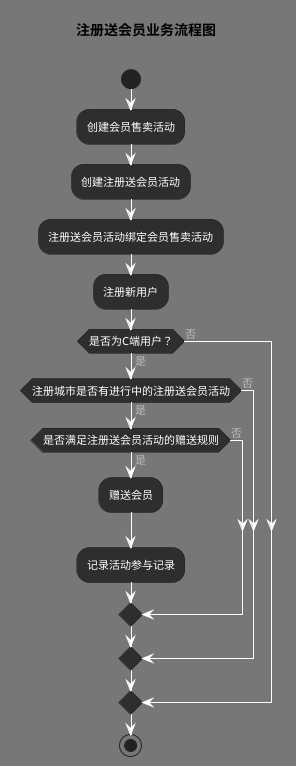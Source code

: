 @startuml
!theme reddress-darkorange
'https://plantuml.com/activity-diagram-beta

title 注册送会员业务流程图 \n

start

:创建会员售卖活动;

:创建注册送会员活动;

:注册送会员活动绑定会员售卖活动;

:注册新用户;

if (是否为C端用户？) then (是)

  if (注册城市是否有进行中的注册送会员活动) then (是)

    if (是否满足注册送会员活动的赠送规则) then (是)
        :赠送会员;
        :记录活动参与记录;
    else(否)
    endif

  else  (否)
  endif

else (否)
endif

stop

@enduml

